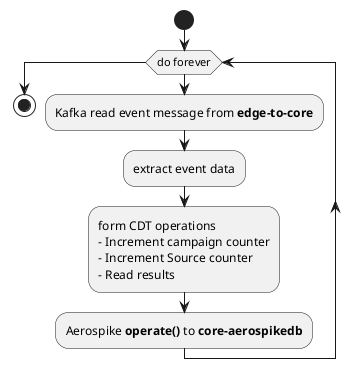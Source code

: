 @startuml

start
while (do forever)
:Kafka read event message from **edge-to-core**;
:extract event data;
:form CDT operations
- Increment campaign counter
- Increment Source counter
- Read results;
:Aerospike **operate()** to **core-aerospikedb**;
endwhile
stop

@enduml